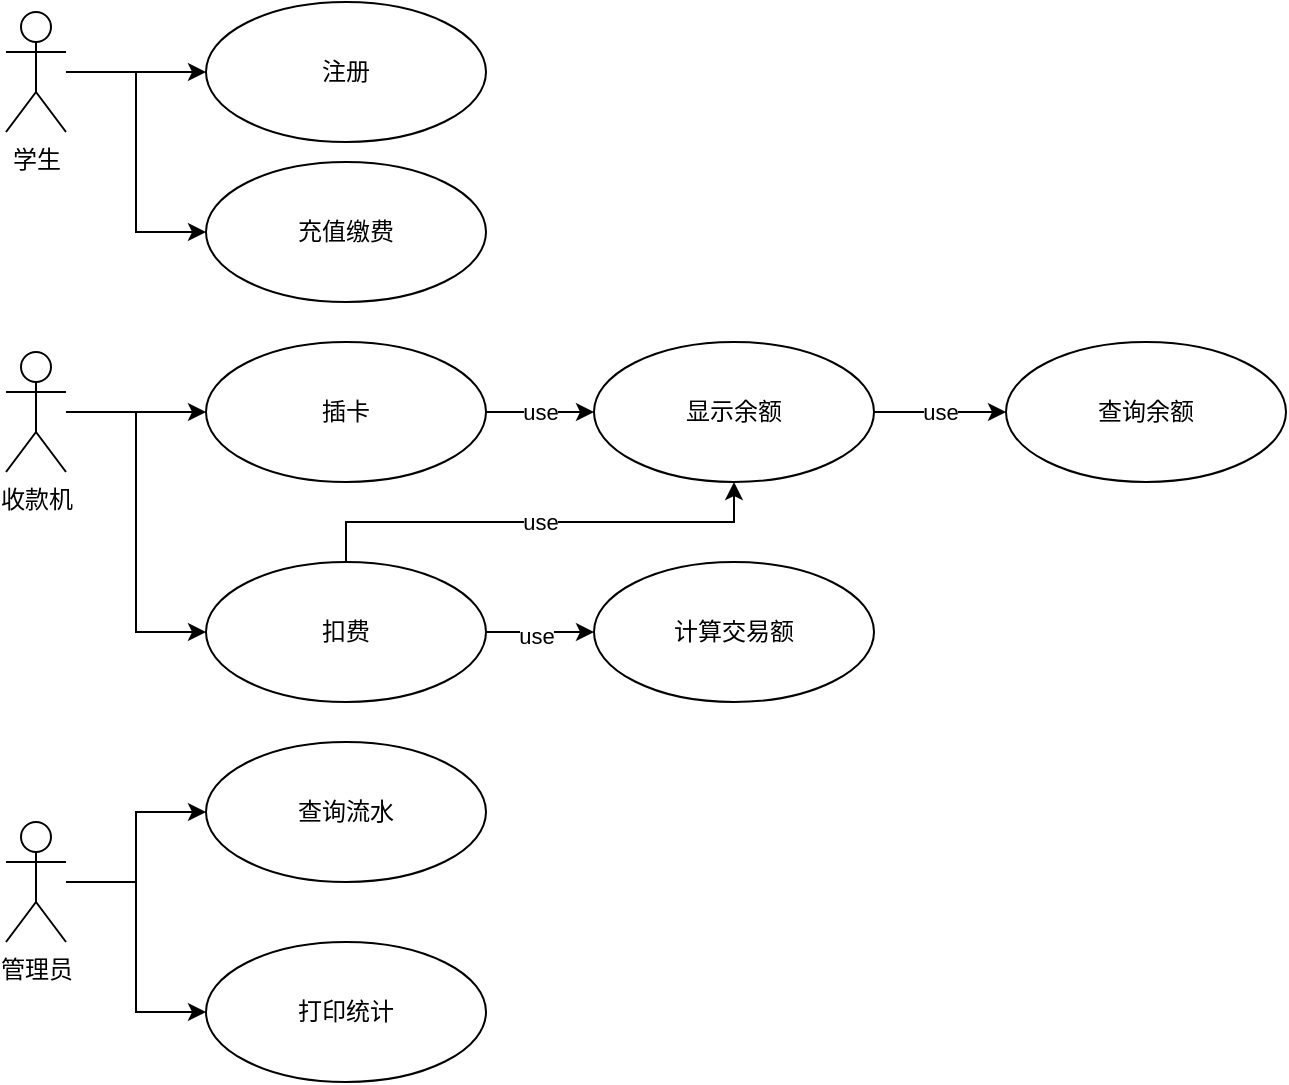 <mxfile version="13.1.14" type="github">
  <diagram id="y-l5yh-d5uoULhZ4m72S" name="Page-1">
    <mxGraphModel dx="946" dy="591" grid="1" gridSize="10" guides="1" tooltips="1" connect="1" arrows="1" fold="1" page="1" pageScale="1" pageWidth="827" pageHeight="1169" math="0" shadow="0">
      <root>
        <mxCell id="0" />
        <mxCell id="1" parent="0" />
        <mxCell id="B7ZY8b4g0gwFOXaOrZe4-15" value="" style="edgeStyle=orthogonalEdgeStyle;rounded=0;orthogonalLoop=1;jettySize=auto;html=1;" parent="1" source="B7ZY8b4g0gwFOXaOrZe4-1" target="B7ZY8b4g0gwFOXaOrZe4-2" edge="1">
          <mxGeometry relative="1" as="geometry" />
        </mxCell>
        <mxCell id="9xW25eaP4nGq-43hAQE9-2" style="edgeStyle=orthogonalEdgeStyle;rounded=0;orthogonalLoop=1;jettySize=auto;html=1;entryX=0;entryY=0.5;entryDx=0;entryDy=0;" edge="1" parent="1" source="B7ZY8b4g0gwFOXaOrZe4-1" target="9xW25eaP4nGq-43hAQE9-1">
          <mxGeometry relative="1" as="geometry" />
        </mxCell>
        <mxCell id="B7ZY8b4g0gwFOXaOrZe4-1" value="学生" style="shape=umlActor;verticalLabelPosition=bottom;labelBackgroundColor=#ffffff;verticalAlign=top;html=1;" parent="1" vertex="1">
          <mxGeometry x="50" y="5" width="30" height="60" as="geometry" />
        </mxCell>
        <mxCell id="B7ZY8b4g0gwFOXaOrZe4-25" value="" style="edgeStyle=orthogonalEdgeStyle;rounded=0;orthogonalLoop=1;jettySize=auto;html=1;" parent="1" source="B7ZY8b4g0gwFOXaOrZe4-3" target="B7ZY8b4g0gwFOXaOrZe4-22" edge="1">
          <mxGeometry relative="1" as="geometry" />
        </mxCell>
        <mxCell id="B7ZY8b4g0gwFOXaOrZe4-26" style="edgeStyle=orthogonalEdgeStyle;rounded=0;orthogonalLoop=1;jettySize=auto;html=1;entryX=0;entryY=0.5;entryDx=0;entryDy=0;" parent="1" source="B7ZY8b4g0gwFOXaOrZe4-3" target="B7ZY8b4g0gwFOXaOrZe4-11" edge="1">
          <mxGeometry relative="1" as="geometry" />
        </mxCell>
        <mxCell id="B7ZY8b4g0gwFOXaOrZe4-3" value="收款机" style="shape=umlActor;verticalLabelPosition=bottom;labelBackgroundColor=#ffffff;verticalAlign=top;html=1;" parent="1" vertex="1">
          <mxGeometry x="50" y="175" width="30" height="60" as="geometry" />
        </mxCell>
        <mxCell id="B7ZY8b4g0gwFOXaOrZe4-18" value="" style="edgeStyle=orthogonalEdgeStyle;rounded=0;orthogonalLoop=1;jettySize=auto;html=1;" parent="1" source="B7ZY8b4g0gwFOXaOrZe4-5" target="B7ZY8b4g0gwFOXaOrZe4-17" edge="1">
          <mxGeometry relative="1" as="geometry" />
        </mxCell>
        <mxCell id="B7ZY8b4g0gwFOXaOrZe4-20" style="edgeStyle=orthogonalEdgeStyle;rounded=0;orthogonalLoop=1;jettySize=auto;html=1;" parent="1" source="B7ZY8b4g0gwFOXaOrZe4-5" target="B7ZY8b4g0gwFOXaOrZe4-19" edge="1">
          <mxGeometry relative="1" as="geometry" />
        </mxCell>
        <mxCell id="B7ZY8b4g0gwFOXaOrZe4-5" value="管理员" style="shape=umlActor;verticalLabelPosition=bottom;labelBackgroundColor=#ffffff;verticalAlign=top;html=1;" parent="1" vertex="1">
          <mxGeometry x="50" y="410" width="30" height="60" as="geometry" />
        </mxCell>
        <mxCell id="B7ZY8b4g0gwFOXaOrZe4-2" value="注册" style="ellipse;whiteSpace=wrap;html=1;" parent="1" vertex="1">
          <mxGeometry x="150" width="140" height="70" as="geometry" />
        </mxCell>
        <mxCell id="B7ZY8b4g0gwFOXaOrZe4-8" value="查询余额" style="ellipse;whiteSpace=wrap;html=1;" parent="1" vertex="1">
          <mxGeometry x="550" y="170" width="140" height="70" as="geometry" />
        </mxCell>
        <mxCell id="B7ZY8b4g0gwFOXaOrZe4-32" value="use" style="edgeStyle=orthogonalEdgeStyle;rounded=0;orthogonalLoop=1;jettySize=auto;html=1;exitX=1;exitY=0.5;exitDx=0;exitDy=0;entryX=0;entryY=0.5;entryDx=0;entryDy=0;" parent="1" source="B7ZY8b4g0gwFOXaOrZe4-9" target="B7ZY8b4g0gwFOXaOrZe4-8" edge="1">
          <mxGeometry relative="1" as="geometry" />
        </mxCell>
        <mxCell id="B7ZY8b4g0gwFOXaOrZe4-9" value="显示余额" style="ellipse;whiteSpace=wrap;html=1;" parent="1" vertex="1">
          <mxGeometry x="344" y="170" width="140" height="70" as="geometry" />
        </mxCell>
        <mxCell id="B7ZY8b4g0gwFOXaOrZe4-31" value="use" style="edgeStyle=orthogonalEdgeStyle;rounded=0;orthogonalLoop=1;jettySize=auto;html=1;exitX=0.5;exitY=0;exitDx=0;exitDy=0;entryX=0.5;entryY=1;entryDx=0;entryDy=0;" parent="1" source="B7ZY8b4g0gwFOXaOrZe4-11" target="B7ZY8b4g0gwFOXaOrZe4-9" edge="1">
          <mxGeometry relative="1" as="geometry">
            <mxPoint x="344" y="205" as="targetPoint" />
            <Array as="points">
              <mxPoint x="220" y="260" />
              <mxPoint x="414" y="260" />
            </Array>
          </mxGeometry>
        </mxCell>
        <mxCell id="B7ZY8b4g0gwFOXaOrZe4-34" value="" style="edgeStyle=orthogonalEdgeStyle;rounded=0;orthogonalLoop=1;jettySize=auto;html=1;" parent="1" source="B7ZY8b4g0gwFOXaOrZe4-11" target="B7ZY8b4g0gwFOXaOrZe4-33" edge="1">
          <mxGeometry relative="1" as="geometry" />
        </mxCell>
        <mxCell id="B7ZY8b4g0gwFOXaOrZe4-35" value="use" style="edgeLabel;html=1;align=center;verticalAlign=middle;resizable=0;points=[];" parent="B7ZY8b4g0gwFOXaOrZe4-34" vertex="1" connectable="0">
          <mxGeometry x="-0.074" y="-2" relative="1" as="geometry">
            <mxPoint as="offset" />
          </mxGeometry>
        </mxCell>
        <mxCell id="B7ZY8b4g0gwFOXaOrZe4-11" value="扣费" style="ellipse;whiteSpace=wrap;html=1;" parent="1" vertex="1">
          <mxGeometry x="150" y="280" width="140" height="70" as="geometry" />
        </mxCell>
        <mxCell id="B7ZY8b4g0gwFOXaOrZe4-17" value="查询流水" style="ellipse;whiteSpace=wrap;html=1;" parent="1" vertex="1">
          <mxGeometry x="150" y="370" width="140" height="70" as="geometry" />
        </mxCell>
        <mxCell id="B7ZY8b4g0gwFOXaOrZe4-19" value="打印统计" style="ellipse;whiteSpace=wrap;html=1;" parent="1" vertex="1">
          <mxGeometry x="150" y="470" width="140" height="70" as="geometry" />
        </mxCell>
        <mxCell id="B7ZY8b4g0gwFOXaOrZe4-28" value="use" style="edgeStyle=orthogonalEdgeStyle;rounded=0;orthogonalLoop=1;jettySize=auto;html=1;" parent="1" source="B7ZY8b4g0gwFOXaOrZe4-22" target="B7ZY8b4g0gwFOXaOrZe4-9" edge="1">
          <mxGeometry relative="1" as="geometry" />
        </mxCell>
        <mxCell id="B7ZY8b4g0gwFOXaOrZe4-22" value="插卡" style="ellipse;whiteSpace=wrap;html=1;" parent="1" vertex="1">
          <mxGeometry x="150" y="170" width="140" height="70" as="geometry" />
        </mxCell>
        <mxCell id="B7ZY8b4g0gwFOXaOrZe4-33" value="计算交易额" style="ellipse;whiteSpace=wrap;html=1;" parent="1" vertex="1">
          <mxGeometry x="344" y="280" width="140" height="70" as="geometry" />
        </mxCell>
        <mxCell id="9xW25eaP4nGq-43hAQE9-1" value="充值缴费" style="ellipse;whiteSpace=wrap;html=1;" vertex="1" parent="1">
          <mxGeometry x="150" y="80" width="140" height="70" as="geometry" />
        </mxCell>
      </root>
    </mxGraphModel>
  </diagram>
</mxfile>

